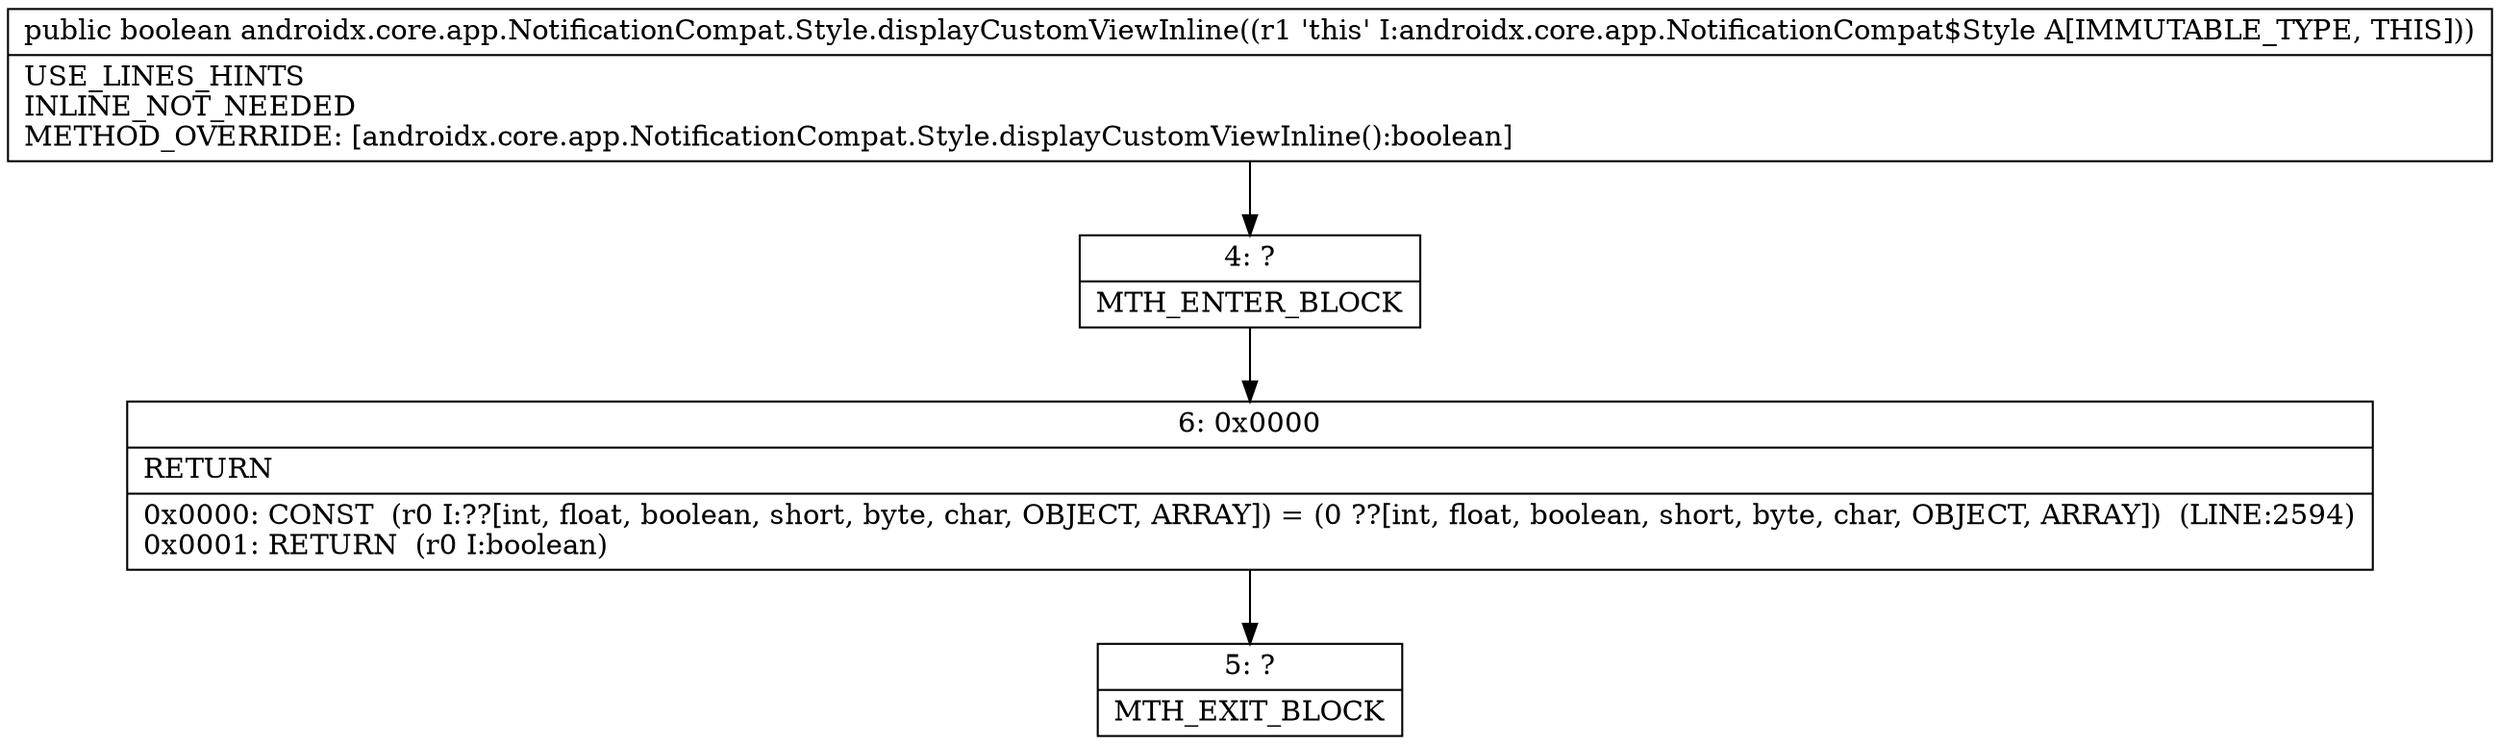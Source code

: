 digraph "CFG forandroidx.core.app.NotificationCompat.Style.displayCustomViewInline()Z" {
Node_4 [shape=record,label="{4\:\ ?|MTH_ENTER_BLOCK\l}"];
Node_6 [shape=record,label="{6\:\ 0x0000|RETURN\l|0x0000: CONST  (r0 I:??[int, float, boolean, short, byte, char, OBJECT, ARRAY]) = (0 ??[int, float, boolean, short, byte, char, OBJECT, ARRAY])  (LINE:2594)\l0x0001: RETURN  (r0 I:boolean) \l}"];
Node_5 [shape=record,label="{5\:\ ?|MTH_EXIT_BLOCK\l}"];
MethodNode[shape=record,label="{public boolean androidx.core.app.NotificationCompat.Style.displayCustomViewInline((r1 'this' I:androidx.core.app.NotificationCompat$Style A[IMMUTABLE_TYPE, THIS]))  | USE_LINES_HINTS\lINLINE_NOT_NEEDED\lMETHOD_OVERRIDE: [androidx.core.app.NotificationCompat.Style.displayCustomViewInline():boolean]\l}"];
MethodNode -> Node_4;Node_4 -> Node_6;
Node_6 -> Node_5;
}

